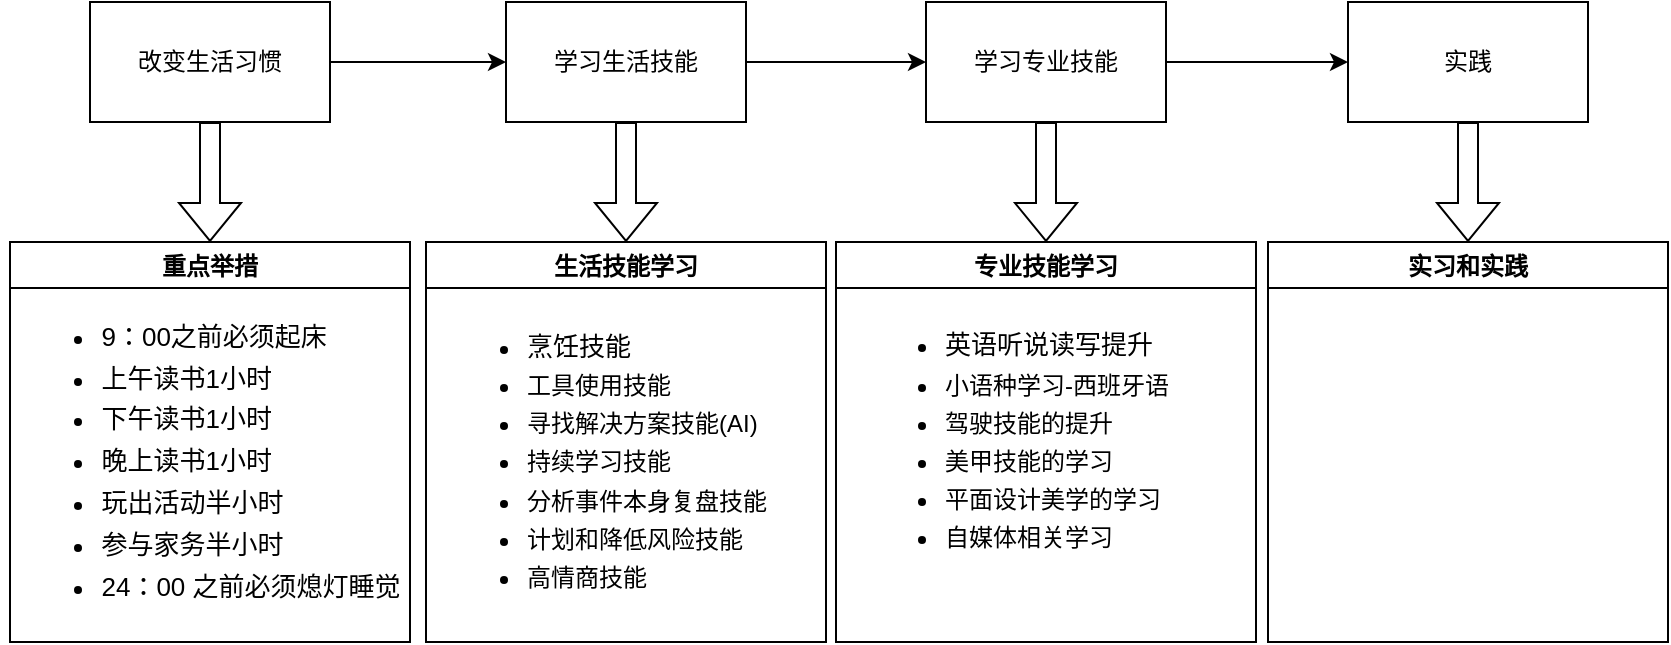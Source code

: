 <mxfile version="27.1.4">
  <diagram name="第 1 页" id="C3XO-QxFeKo6YsYlZuPU">
    <mxGraphModel dx="1042" dy="535" grid="1" gridSize="10" guides="1" tooltips="1" connect="1" arrows="1" fold="1" page="1" pageScale="1" pageWidth="827" pageHeight="1169" math="0" shadow="0">
      <root>
        <mxCell id="0" />
        <mxCell id="1" parent="0" />
        <mxCell id="s-qvJ4FQePMg8JL_yR_o-13" value="重点举措" style="swimlane;" parent="1" vertex="1">
          <mxGeometry x="82" y="200" width="200" height="200" as="geometry" />
        </mxCell>
        <mxCell id="2pKCkxB4eQbUYBymHreq-1" value="&lt;div style=&quot;line-height: 160%;&quot;&gt;&lt;div style=&quot;text-align: left;&quot;&gt;&lt;ul&gt;&lt;li&gt;&lt;font style=&quot;line-height: 160%; font-size: 13px;&quot;&gt;9：00之前必须起床&lt;/font&gt;&lt;/li&gt;&lt;li&gt;&lt;font style=&quot;line-height: 160%; font-size: 13px;&quot;&gt;上午读书1小时&lt;/font&gt;&lt;/li&gt;&lt;li&gt;&lt;font style=&quot;line-height: 160%; font-size: 13px;&quot;&gt;下午读书1小时&lt;/font&gt;&lt;/li&gt;&lt;li&gt;&lt;font style=&quot;line-height: 160%; font-size: 13px;&quot;&gt;晚上读书1小时&lt;/font&gt;&lt;/li&gt;&lt;li&gt;&lt;font style=&quot;line-height: 160%; font-size: 13px;&quot;&gt;玩出活动半小时&lt;/font&gt;&lt;/li&gt;&lt;li&gt;&lt;font style=&quot;line-height: 160%; font-size: 13px;&quot;&gt;参与家务半小时&lt;/font&gt;&lt;/li&gt;&lt;li&gt;&lt;span style=&quot;background-color: transparent; color: light-dark(rgb(0, 0, 0), rgb(255, 255, 255));&quot;&gt;&lt;font style=&quot;line-height: 160%; font-size: 13px;&quot;&gt;24：00 之前必须熄灯睡觉&lt;/font&gt;&lt;/span&gt;&lt;/li&gt;&lt;/ul&gt;&lt;/div&gt;&lt;div&gt;&lt;div&gt;&lt;/div&gt;&lt;/div&gt;&lt;/div&gt;" style="text;html=1;align=center;verticalAlign=middle;resizable=0;points=[];autosize=1;strokeColor=none;fillColor=none;" vertex="1" parent="s-qvJ4FQePMg8JL_yR_o-13">
          <mxGeometry x="-5" y="20" width="210" height="180" as="geometry" />
        </mxCell>
        <mxCell id="s-qvJ4FQePMg8JL_yR_o-23" value="" style="group" parent="1" vertex="1" connectable="0">
          <mxGeometry x="120" y="80" width="700" height="60" as="geometry" />
        </mxCell>
        <mxCell id="s-qvJ4FQePMg8JL_yR_o-20" style="edgeStyle=orthogonalEdgeStyle;rounded=0;orthogonalLoop=1;jettySize=auto;html=1;exitX=1;exitY=0.5;exitDx=0;exitDy=0;" parent="s-qvJ4FQePMg8JL_yR_o-23" source="s-qvJ4FQePMg8JL_yR_o-15" target="s-qvJ4FQePMg8JL_yR_o-16" edge="1">
          <mxGeometry relative="1" as="geometry" />
        </mxCell>
        <mxCell id="s-qvJ4FQePMg8JL_yR_o-15" value="改变生活习惯" style="rounded=0;whiteSpace=wrap;html=1;" parent="s-qvJ4FQePMg8JL_yR_o-23" vertex="1">
          <mxGeometry x="2" width="120" height="60" as="geometry" />
        </mxCell>
        <mxCell id="s-qvJ4FQePMg8JL_yR_o-21" style="edgeStyle=orthogonalEdgeStyle;rounded=0;orthogonalLoop=1;jettySize=auto;html=1;exitX=1;exitY=0.5;exitDx=0;exitDy=0;" parent="s-qvJ4FQePMg8JL_yR_o-23" source="s-qvJ4FQePMg8JL_yR_o-16" target="s-qvJ4FQePMg8JL_yR_o-17" edge="1">
          <mxGeometry relative="1" as="geometry" />
        </mxCell>
        <mxCell id="s-qvJ4FQePMg8JL_yR_o-16" value="学习生活技能" style="rounded=0;whiteSpace=wrap;html=1;" parent="s-qvJ4FQePMg8JL_yR_o-23" vertex="1">
          <mxGeometry x="210" width="120" height="60" as="geometry" />
        </mxCell>
        <mxCell id="s-qvJ4FQePMg8JL_yR_o-17" value="学习专业技能" style="rounded=0;whiteSpace=wrap;html=1;" parent="s-qvJ4FQePMg8JL_yR_o-23" vertex="1">
          <mxGeometry x="420" width="120" height="60" as="geometry" />
        </mxCell>
        <mxCell id="s-qvJ4FQePMg8JL_yR_o-24" value="生活技能学习" style="swimlane;" parent="1" vertex="1">
          <mxGeometry x="290" y="200" width="200" height="200" as="geometry" />
        </mxCell>
        <mxCell id="2pKCkxB4eQbUYBymHreq-3" value="&lt;div style=&quot;line-height: 160%;&quot;&gt;&lt;div style=&quot;text-align: left;&quot;&gt;&lt;ul&gt;&lt;li&gt;&lt;span style=&quot;font-size: 13px;&quot;&gt;烹饪技能&lt;/span&gt;&lt;/li&gt;&lt;li&gt;工具使用技能&lt;/li&gt;&lt;li&gt;寻找解决方案技能(AI)&lt;/li&gt;&lt;li&gt;持续学习技能&lt;/li&gt;&lt;li&gt;分析事件本身复盘技能&lt;/li&gt;&lt;li&gt;计划和降低风险技能&lt;/li&gt;&lt;li&gt;高情商技能&lt;/li&gt;&lt;/ul&gt;&lt;/div&gt;&lt;div&gt;&lt;div&gt;&lt;/div&gt;&lt;/div&gt;&lt;/div&gt;" style="text;html=1;align=center;verticalAlign=middle;resizable=0;points=[];autosize=1;strokeColor=none;fillColor=none;" vertex="1" parent="s-qvJ4FQePMg8JL_yR_o-24">
          <mxGeometry y="25" width="180" height="170" as="geometry" />
        </mxCell>
        <mxCell id="s-qvJ4FQePMg8JL_yR_o-25" value="专业技能学习" style="swimlane;" parent="1" vertex="1">
          <mxGeometry x="495" y="200" width="210" height="200" as="geometry" />
        </mxCell>
        <mxCell id="2pKCkxB4eQbUYBymHreq-6" value="&lt;div style=&quot;line-height: 160%;&quot;&gt;&lt;div style=&quot;text-align: left;&quot;&gt;&lt;ul&gt;&lt;li&gt;&lt;span style=&quot;font-size: 13px;&quot;&gt;英语听说读写提升&lt;/span&gt;&lt;/li&gt;&lt;li&gt;小语种学习-西班牙语&lt;/li&gt;&lt;li&gt;驾驶技能的提升&lt;/li&gt;&lt;li&gt;美甲技能的学习&lt;/li&gt;&lt;li&gt;平面设计美学的学习&lt;/li&gt;&lt;li&gt;自媒体相关学习&lt;/li&gt;&lt;/ul&gt;&lt;/div&gt;&lt;div&gt;&lt;div&gt;&lt;/div&gt;&lt;/div&gt;&lt;/div&gt;" style="text;html=1;align=center;verticalAlign=middle;resizable=0;points=[];autosize=1;strokeColor=none;fillColor=none;" vertex="1" parent="s-qvJ4FQePMg8JL_yR_o-25">
          <mxGeometry y="25" width="180" height="150" as="geometry" />
        </mxCell>
        <mxCell id="s-qvJ4FQePMg8JL_yR_o-26" value="实习和实践" style="swimlane;" parent="1" vertex="1">
          <mxGeometry x="711" y="200" width="200" height="200" as="geometry" />
        </mxCell>
        <mxCell id="2pKCkxB4eQbUYBymHreq-10" style="edgeStyle=orthogonalEdgeStyle;shape=flexArrow;rounded=0;orthogonalLoop=1;jettySize=auto;html=1;exitX=0.5;exitY=1;exitDx=0;exitDy=0;entryX=0.5;entryY=0;entryDx=0;entryDy=0;" edge="1" parent="1" source="s-qvJ4FQePMg8JL_yR_o-18" target="s-qvJ4FQePMg8JL_yR_o-26">
          <mxGeometry relative="1" as="geometry" />
        </mxCell>
        <mxCell id="s-qvJ4FQePMg8JL_yR_o-18" value="实践" style="rounded=0;whiteSpace=wrap;html=1;" parent="1" vertex="1">
          <mxGeometry x="751" y="80" width="120" height="60" as="geometry" />
        </mxCell>
        <mxCell id="s-qvJ4FQePMg8JL_yR_o-22" style="edgeStyle=orthogonalEdgeStyle;rounded=0;orthogonalLoop=1;jettySize=auto;html=1;exitX=1;exitY=0.5;exitDx=0;exitDy=0;entryX=0;entryY=0.5;entryDx=0;entryDy=0;" parent="1" source="s-qvJ4FQePMg8JL_yR_o-17" target="s-qvJ4FQePMg8JL_yR_o-18" edge="1">
          <mxGeometry relative="1" as="geometry" />
        </mxCell>
        <mxCell id="2pKCkxB4eQbUYBymHreq-2" style="edgeStyle=orthogonalEdgeStyle;shape=flexArrow;rounded=0;orthogonalLoop=1;jettySize=auto;html=1;exitX=0.5;exitY=1;exitDx=0;exitDy=0;entryX=0.5;entryY=0;entryDx=0;entryDy=0;" edge="1" parent="1" source="s-qvJ4FQePMg8JL_yR_o-15" target="s-qvJ4FQePMg8JL_yR_o-13">
          <mxGeometry relative="1" as="geometry" />
        </mxCell>
        <mxCell id="2pKCkxB4eQbUYBymHreq-7" style="edgeStyle=orthogonalEdgeStyle;shape=flexArrow;rounded=0;orthogonalLoop=1;jettySize=auto;html=1;exitX=0.5;exitY=1;exitDx=0;exitDy=0;entryX=0.5;entryY=0;entryDx=0;entryDy=0;" edge="1" parent="1" source="s-qvJ4FQePMg8JL_yR_o-16" target="s-qvJ4FQePMg8JL_yR_o-24">
          <mxGeometry relative="1" as="geometry" />
        </mxCell>
        <mxCell id="2pKCkxB4eQbUYBymHreq-9" style="edgeStyle=orthogonalEdgeStyle;shape=flexArrow;rounded=0;orthogonalLoop=1;jettySize=auto;html=1;exitX=0.5;exitY=1;exitDx=0;exitDy=0;entryX=0.5;entryY=0;entryDx=0;entryDy=0;" edge="1" parent="1" source="s-qvJ4FQePMg8JL_yR_o-17" target="s-qvJ4FQePMg8JL_yR_o-25">
          <mxGeometry relative="1" as="geometry" />
        </mxCell>
      </root>
    </mxGraphModel>
  </diagram>
</mxfile>
